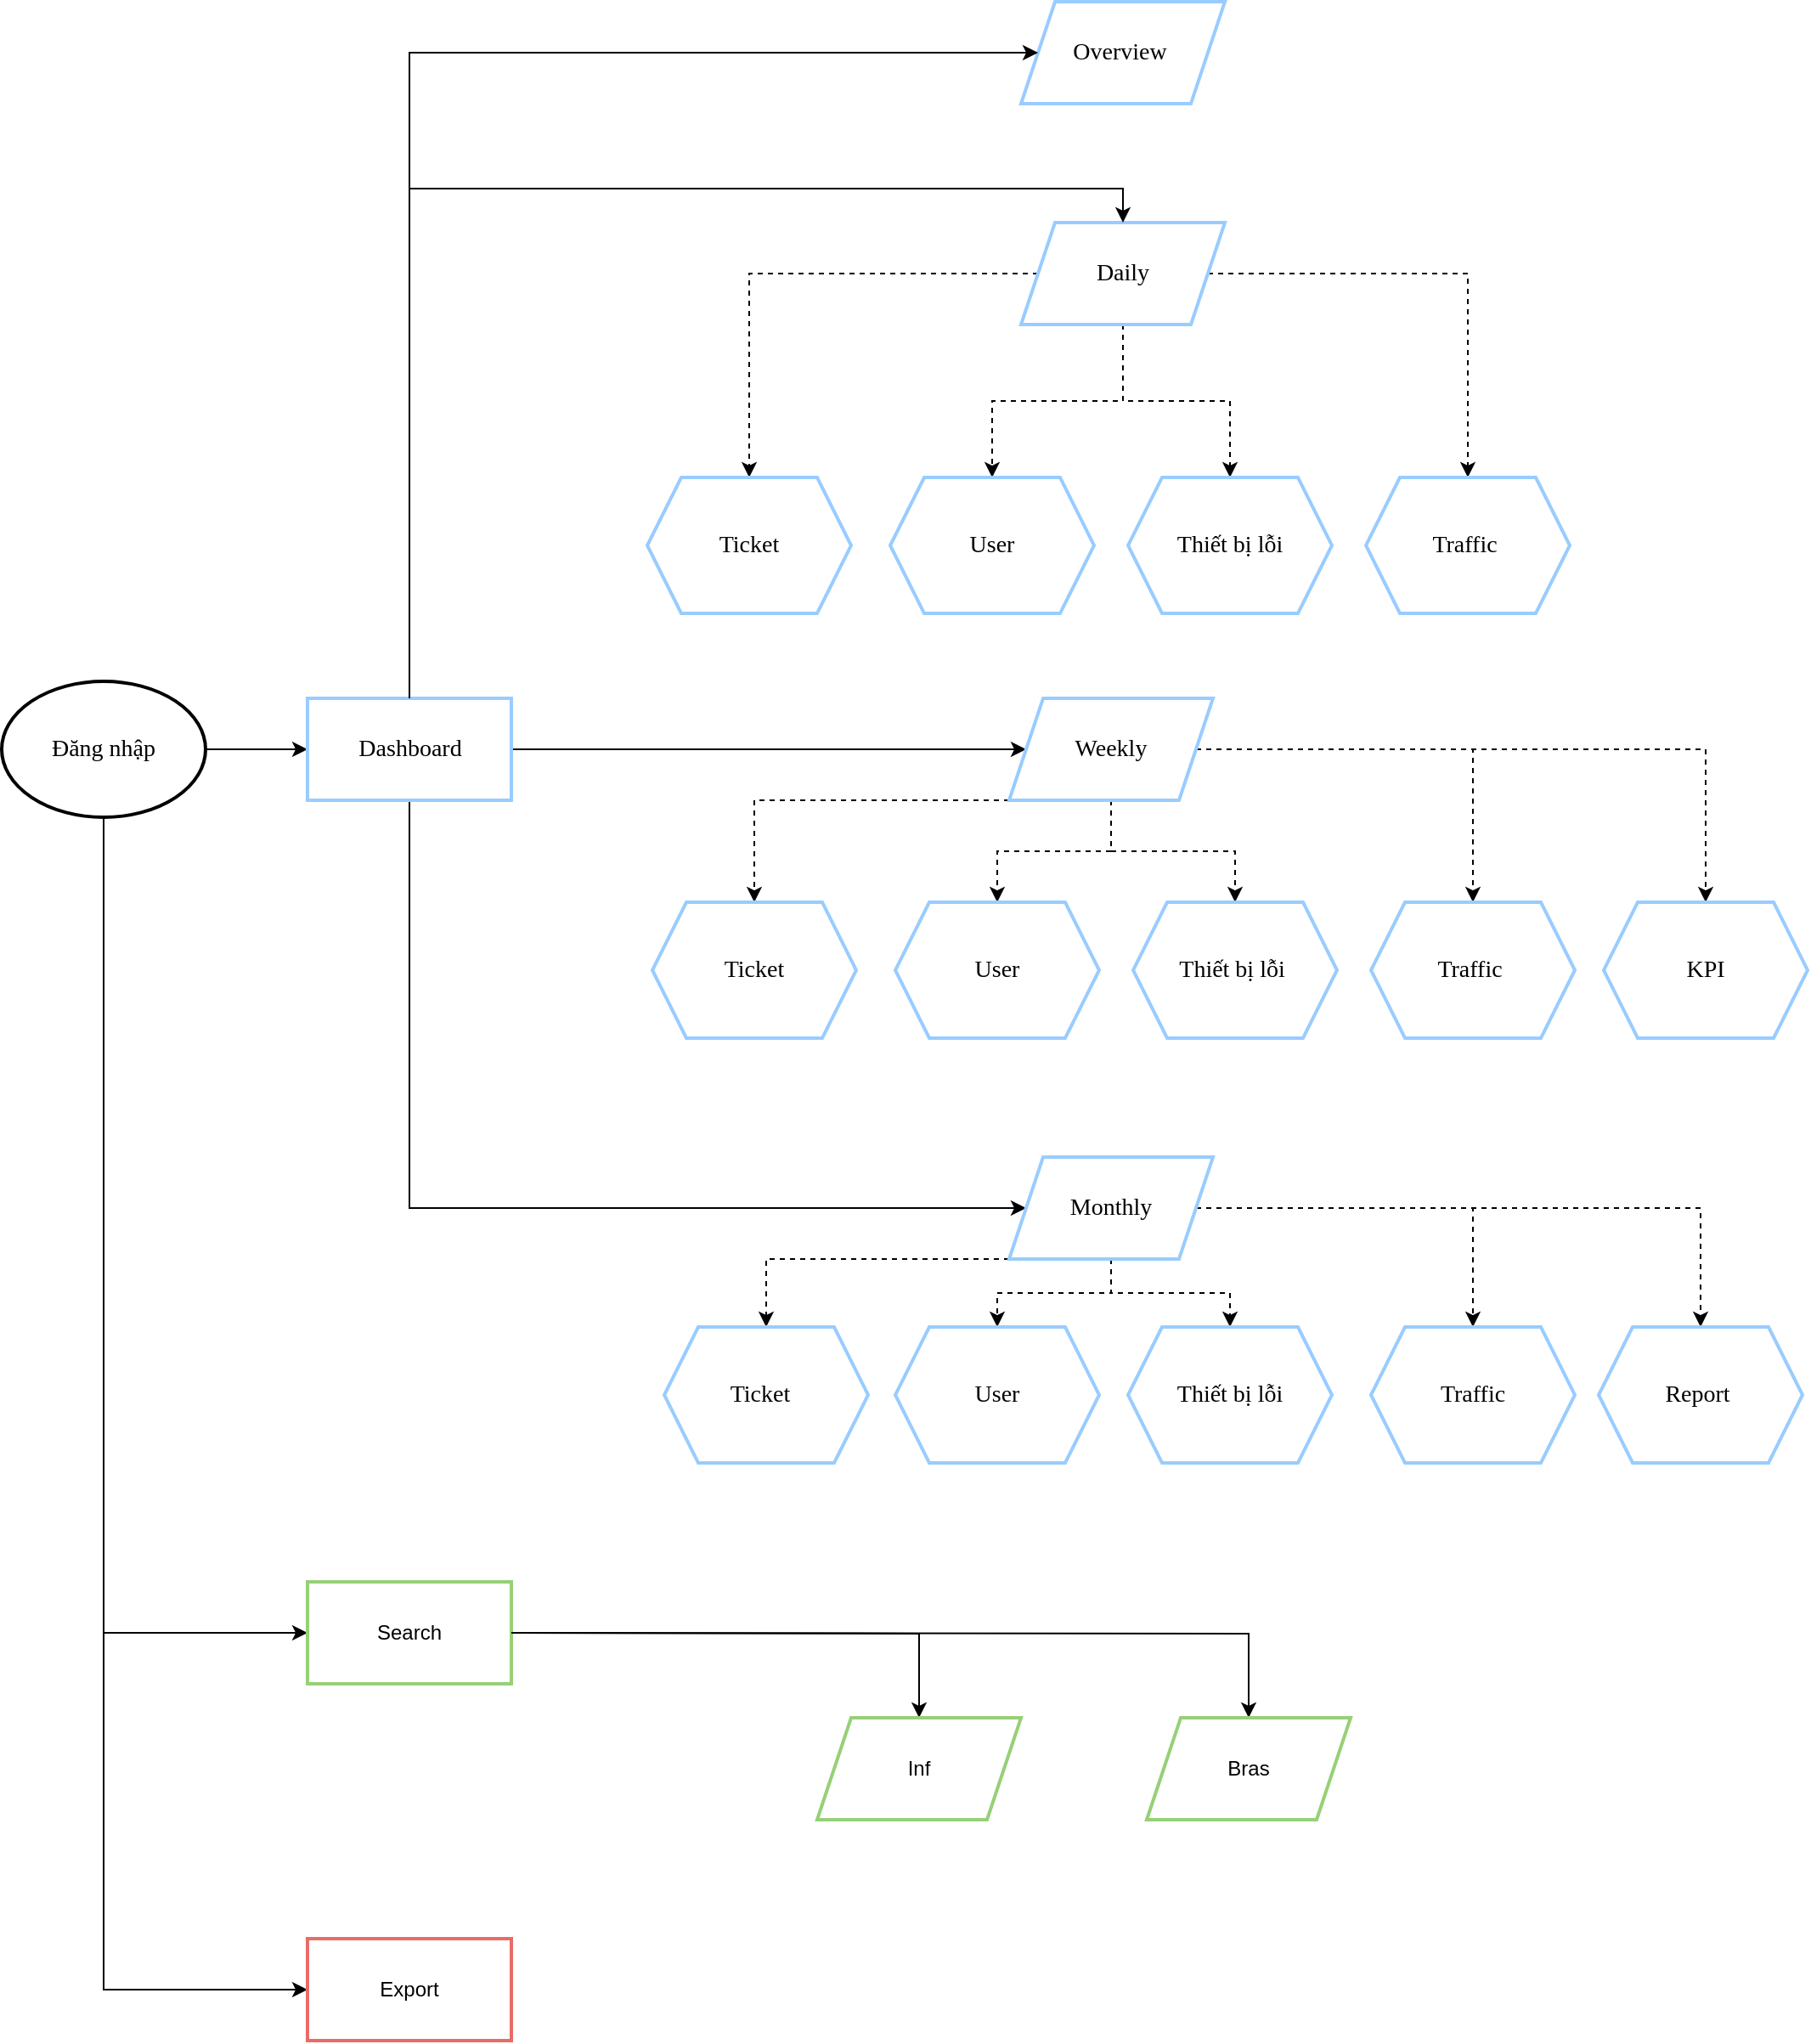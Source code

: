 <mxfile version="15.6.5" type="github">
  <diagram id="n6jucltwdPo0mYIWtgHF" name="Page-1">
    <mxGraphModel dx="2858" dy="2278" grid="1" gridSize="10" guides="1" tooltips="1" connect="1" arrows="1" fold="1" page="1" pageScale="1" pageWidth="827" pageHeight="1169" math="0" shadow="0">
      <root>
        <mxCell id="0" />
        <mxCell id="1" parent="0" />
        <mxCell id="2gzyp7Wlf45YIsgJveDI-5" value="" style="edgeStyle=orthogonalEdgeStyle;rounded=0;orthogonalLoop=1;jettySize=auto;html=1;fontFamily=Times New Roman;fontSize=14;fontColor=default;strokeColor=default;labelBackgroundColor=default;" edge="1" parent="1" source="2gzyp7Wlf45YIsgJveDI-3" target="2gzyp7Wlf45YIsgJveDI-4">
          <mxGeometry relative="1" as="geometry" />
        </mxCell>
        <mxCell id="2gzyp7Wlf45YIsgJveDI-90" value="" style="edgeStyle=orthogonalEdgeStyle;rounded=0;orthogonalLoop=1;jettySize=auto;html=1;labelBackgroundColor=default;fontFamily=Times New Roman;fontSize=14;fontColor=default;strokeColor=default;fillColor=default;" edge="1" parent="1" source="2gzyp7Wlf45YIsgJveDI-3" target="2gzyp7Wlf45YIsgJveDI-89">
          <mxGeometry relative="1" as="geometry">
            <Array as="points">
              <mxPoint x="-320" y="410" />
              <mxPoint x="-320" y="410" />
            </Array>
          </mxGeometry>
        </mxCell>
        <mxCell id="2gzyp7Wlf45YIsgJveDI-92" value="" style="edgeStyle=orthogonalEdgeStyle;rounded=0;orthogonalLoop=1;jettySize=auto;html=1;labelBackgroundColor=default;fontFamily=Times New Roman;fontSize=14;fontColor=default;strokeColor=default;fillColor=default;" edge="1" parent="1" source="2gzyp7Wlf45YIsgJveDI-3" target="2gzyp7Wlf45YIsgJveDI-91">
          <mxGeometry relative="1" as="geometry">
            <Array as="points">
              <mxPoint x="-320" y="890" />
            </Array>
          </mxGeometry>
        </mxCell>
        <mxCell id="2gzyp7Wlf45YIsgJveDI-3" value="&lt;font face=&quot;Times New Roman&quot;&gt;&lt;span style=&quot;font-size: 14px&quot;&gt;Đăng nhập&lt;/span&gt;&lt;/font&gt;" style="strokeWidth=2;html=1;shape=mxgraph.flowchart.start_1;whiteSpace=wrap;fontColor=default;fillColor=default;strokeColor=default;labelBackgroundColor=default;" vertex="1" parent="1">
          <mxGeometry x="-380" y="120" width="120" height="80" as="geometry" />
        </mxCell>
        <mxCell id="2gzyp7Wlf45YIsgJveDI-46" value="" style="edgeStyle=orthogonalEdgeStyle;rounded=0;orthogonalLoop=1;jettySize=auto;html=1;labelBackgroundColor=default;fontFamily=Times New Roman;fontSize=14;fontColor=default;strokeColor=default;" edge="1" parent="1" source="2gzyp7Wlf45YIsgJveDI-4" target="2gzyp7Wlf45YIsgJveDI-45">
          <mxGeometry relative="1" as="geometry" />
        </mxCell>
        <mxCell id="2gzyp7Wlf45YIsgJveDI-66" value="" style="edgeStyle=orthogonalEdgeStyle;rounded=0;orthogonalLoop=1;jettySize=auto;html=1;labelBackgroundColor=default;fontFamily=Times New Roman;fontSize=14;fontColor=default;strokeColor=default;fillColor=default;" edge="1" parent="1" source="2gzyp7Wlf45YIsgJveDI-4" target="2gzyp7Wlf45YIsgJveDI-65">
          <mxGeometry relative="1" as="geometry">
            <Array as="points">
              <mxPoint x="-140" y="340" />
              <mxPoint x="-140" y="340" />
            </Array>
          </mxGeometry>
        </mxCell>
        <mxCell id="2gzyp7Wlf45YIsgJveDI-4" value="Dashboard" style="verticalLabelPosition=middle;verticalAlign=middle;html=1;shape=mxgraph.basic.rect;fillColor2=none;strokeWidth=2;size=20;indent=5;fontFamily=Times New Roman;fontSize=14;fontColor=default;fillColor=default;strokeColor=#99CCFF;labelPosition=center;align=center;labelBackgroundColor=default;" vertex="1" parent="1">
          <mxGeometry x="-200" y="130" width="120" height="60" as="geometry" />
        </mxCell>
        <mxCell id="2gzyp7Wlf45YIsgJveDI-34" value="" style="edgeStyle=orthogonalEdgeStyle;rounded=0;orthogonalLoop=1;jettySize=auto;html=1;labelBackgroundColor=default;fontFamily=Times New Roman;fontSize=14;fontColor=default;strokeColor=default;dashed=1;" edge="1" parent="1" source="2gzyp7Wlf45YIsgJveDI-26" target="2gzyp7Wlf45YIsgJveDI-33">
          <mxGeometry relative="1" as="geometry" />
        </mxCell>
        <mxCell id="2gzyp7Wlf45YIsgJveDI-36" value="" style="edgeStyle=orthogonalEdgeStyle;rounded=0;orthogonalLoop=1;jettySize=auto;html=1;labelBackgroundColor=default;fontFamily=Times New Roman;fontSize=14;fontColor=default;strokeColor=default;dashed=1;" edge="1" parent="1" source="2gzyp7Wlf45YIsgJveDI-26" target="2gzyp7Wlf45YIsgJveDI-35">
          <mxGeometry relative="1" as="geometry" />
        </mxCell>
        <mxCell id="2gzyp7Wlf45YIsgJveDI-38" value="" style="edgeStyle=orthogonalEdgeStyle;rounded=0;orthogonalLoop=1;jettySize=auto;html=1;labelBackgroundColor=default;fontFamily=Times New Roman;fontSize=14;fontColor=default;strokeColor=default;dashed=1;" edge="1" parent="1" source="2gzyp7Wlf45YIsgJveDI-26" target="2gzyp7Wlf45YIsgJveDI-37">
          <mxGeometry relative="1" as="geometry" />
        </mxCell>
        <mxCell id="2gzyp7Wlf45YIsgJveDI-40" value="" style="edgeStyle=orthogonalEdgeStyle;rounded=0;orthogonalLoop=1;jettySize=auto;html=1;labelBackgroundColor=default;fontFamily=Times New Roman;fontSize=14;fontColor=default;strokeColor=default;dashed=1;" edge="1" parent="1" source="2gzyp7Wlf45YIsgJveDI-26" target="2gzyp7Wlf45YIsgJveDI-39">
          <mxGeometry relative="1" as="geometry" />
        </mxCell>
        <mxCell id="2gzyp7Wlf45YIsgJveDI-26" value="Daily" style="shape=parallelogram;perimeter=parallelogramPerimeter;whiteSpace=wrap;html=1;fixedSize=1;fontFamily=Times New Roman;fontSize=14;strokeWidth=2;fillColor=default;strokeColor=#99CCFF;fontColor=default;labelBackgroundColor=default;" vertex="1" parent="1">
          <mxGeometry x="220" y="-150" width="120" height="60" as="geometry" />
        </mxCell>
        <mxCell id="2gzyp7Wlf45YIsgJveDI-33" value="Ticket" style="shape=hexagon;perimeter=hexagonPerimeter2;whiteSpace=wrap;html=1;fixedSize=1;fontFamily=Times New Roman;fontSize=14;strokeWidth=2;fillColor=default;strokeColor=#99CCFF;fontColor=default;labelBackgroundColor=default;" vertex="1" parent="1">
          <mxGeometry width="120" height="80" as="geometry" />
        </mxCell>
        <mxCell id="2gzyp7Wlf45YIsgJveDI-35" value="User" style="shape=hexagon;perimeter=hexagonPerimeter2;whiteSpace=wrap;html=1;fixedSize=1;fontFamily=Times New Roman;fontSize=14;strokeWidth=2;fillColor=default;strokeColor=#99CCFF;fontColor=default;labelBackgroundColor=default;" vertex="1" parent="1">
          <mxGeometry x="143" width="120" height="80" as="geometry" />
        </mxCell>
        <mxCell id="2gzyp7Wlf45YIsgJveDI-37" value="Thiết bị lỗi" style="shape=hexagon;perimeter=hexagonPerimeter2;whiteSpace=wrap;html=1;fixedSize=1;fontFamily=Times New Roman;fontSize=14;strokeWidth=2;fillColor=default;strokeColor=#99CCFF;fontColor=default;labelBackgroundColor=default;" vertex="1" parent="1">
          <mxGeometry x="283" width="120" height="80" as="geometry" />
        </mxCell>
        <mxCell id="2gzyp7Wlf45YIsgJveDI-39" value="Traffic&amp;nbsp;" style="shape=hexagon;perimeter=hexagonPerimeter2;whiteSpace=wrap;html=1;fixedSize=1;fontFamily=Times New Roman;fontSize=14;strokeWidth=2;fillColor=default;strokeColor=#99CCFF;fontColor=default;labelBackgroundColor=default;" vertex="1" parent="1">
          <mxGeometry x="423" width="120" height="80" as="geometry" />
        </mxCell>
        <mxCell id="2gzyp7Wlf45YIsgJveDI-44" value="" style="endArrow=classic;html=1;rounded=0;labelBackgroundColor=default;fontFamily=Times New Roman;fontSize=14;fontColor=default;strokeColor=default;entryX=0.5;entryY=0;entryDx=0;entryDy=0;" edge="1" parent="1" source="2gzyp7Wlf45YIsgJveDI-4" target="2gzyp7Wlf45YIsgJveDI-26">
          <mxGeometry width="50" height="50" relative="1" as="geometry">
            <mxPoint x="50" y="250" as="sourcePoint" />
            <mxPoint x="100" y="200" as="targetPoint" />
            <Array as="points">
              <mxPoint x="-140" y="-170" />
              <mxPoint x="280" y="-170" />
            </Array>
          </mxGeometry>
        </mxCell>
        <mxCell id="2gzyp7Wlf45YIsgJveDI-48" value="" style="edgeStyle=orthogonalEdgeStyle;rounded=0;orthogonalLoop=1;jettySize=auto;html=1;labelBackgroundColor=default;fontFamily=Times New Roman;fontSize=14;fontColor=default;strokeColor=default;fillColor=default;dashed=1;" edge="1" parent="1" source="2gzyp7Wlf45YIsgJveDI-45" target="2gzyp7Wlf45YIsgJveDI-47">
          <mxGeometry relative="1" as="geometry">
            <Array as="points">
              <mxPoint x="63" y="190" />
            </Array>
          </mxGeometry>
        </mxCell>
        <mxCell id="2gzyp7Wlf45YIsgJveDI-50" value="" style="edgeStyle=orthogonalEdgeStyle;rounded=0;orthogonalLoop=1;jettySize=auto;html=1;labelBackgroundColor=default;fontFamily=Times New Roman;fontSize=14;fontColor=default;strokeColor=default;fillColor=default;dashed=1;" edge="1" parent="1" source="2gzyp7Wlf45YIsgJveDI-45" target="2gzyp7Wlf45YIsgJveDI-49">
          <mxGeometry relative="1" as="geometry" />
        </mxCell>
        <mxCell id="2gzyp7Wlf45YIsgJveDI-52" value="" style="edgeStyle=orthogonalEdgeStyle;rounded=0;orthogonalLoop=1;jettySize=auto;html=1;labelBackgroundColor=default;fontFamily=Times New Roman;fontSize=14;fontColor=default;strokeColor=default;fillColor=default;dashed=1;" edge="1" parent="1" source="2gzyp7Wlf45YIsgJveDI-45" target="2gzyp7Wlf45YIsgJveDI-51">
          <mxGeometry relative="1" as="geometry" />
        </mxCell>
        <mxCell id="2gzyp7Wlf45YIsgJveDI-54" value="" style="edgeStyle=orthogonalEdgeStyle;rounded=0;orthogonalLoop=1;jettySize=auto;html=1;labelBackgroundColor=default;fontFamily=Times New Roman;fontSize=14;fontColor=default;strokeColor=default;fillColor=default;dashed=1;" edge="1" parent="1" source="2gzyp7Wlf45YIsgJveDI-45" target="2gzyp7Wlf45YIsgJveDI-53">
          <mxGeometry relative="1" as="geometry" />
        </mxCell>
        <mxCell id="2gzyp7Wlf45YIsgJveDI-56" value="" style="edgeStyle=orthogonalEdgeStyle;rounded=0;orthogonalLoop=1;jettySize=auto;html=1;labelBackgroundColor=default;fontFamily=Times New Roman;fontSize=14;fontColor=default;strokeColor=default;fillColor=default;dashed=1;" edge="1" parent="1" source="2gzyp7Wlf45YIsgJveDI-45" target="2gzyp7Wlf45YIsgJveDI-55">
          <mxGeometry relative="1" as="geometry" />
        </mxCell>
        <mxCell id="2gzyp7Wlf45YIsgJveDI-45" value="Weekly" style="shape=parallelogram;perimeter=parallelogramPerimeter;whiteSpace=wrap;html=1;fixedSize=1;fontFamily=Times New Roman;fontSize=14;strokeWidth=2;fillColor=default;strokeColor=#99CCFF;fontColor=default;" vertex="1" parent="1">
          <mxGeometry x="213" y="130" width="120" height="60" as="geometry" />
        </mxCell>
        <mxCell id="2gzyp7Wlf45YIsgJveDI-47" value="Ticket" style="shape=hexagon;perimeter=hexagonPerimeter2;whiteSpace=wrap;html=1;fixedSize=1;fontFamily=Times New Roman;fontSize=14;strokeWidth=2;fillColor=default;strokeColor=#99CCFF;fontColor=default;labelBackgroundColor=default;" vertex="1" parent="1">
          <mxGeometry x="3" y="250" width="120" height="80" as="geometry" />
        </mxCell>
        <mxCell id="2gzyp7Wlf45YIsgJveDI-49" value="User" style="shape=hexagon;perimeter=hexagonPerimeter2;whiteSpace=wrap;html=1;fixedSize=1;fontFamily=Times New Roman;fontSize=14;strokeWidth=2;fillColor=default;strokeColor=#99CCFF;fontColor=default;labelBackgroundColor=default;" vertex="1" parent="1">
          <mxGeometry x="146" y="250" width="120" height="80" as="geometry" />
        </mxCell>
        <mxCell id="2gzyp7Wlf45YIsgJveDI-51" value="Thiết bị lỗi&amp;nbsp;" style="shape=hexagon;perimeter=hexagonPerimeter2;whiteSpace=wrap;html=1;fixedSize=1;fontFamily=Times New Roman;fontSize=14;strokeWidth=2;fillColor=default;strokeColor=#99CCFF;fontColor=default;labelBackgroundColor=default;" vertex="1" parent="1">
          <mxGeometry x="286" y="250" width="120" height="80" as="geometry" />
        </mxCell>
        <mxCell id="2gzyp7Wlf45YIsgJveDI-53" value="Traffic&amp;nbsp;" style="shape=hexagon;perimeter=hexagonPerimeter2;whiteSpace=wrap;html=1;fixedSize=1;fontFamily=Times New Roman;fontSize=14;strokeWidth=2;fillColor=default;strokeColor=#99CCFF;fontColor=default;labelBackgroundColor=default;" vertex="1" parent="1">
          <mxGeometry x="426" y="250" width="120" height="80" as="geometry" />
        </mxCell>
        <mxCell id="2gzyp7Wlf45YIsgJveDI-55" value="KPI" style="shape=hexagon;perimeter=hexagonPerimeter2;whiteSpace=wrap;html=1;fixedSize=1;fontFamily=Times New Roman;fontSize=14;strokeWidth=2;fillColor=default;strokeColor=#99CCFF;fontColor=default;labelBackgroundColor=default;" vertex="1" parent="1">
          <mxGeometry x="563" y="250" width="120" height="80" as="geometry" />
        </mxCell>
        <mxCell id="2gzyp7Wlf45YIsgJveDI-74" value="" style="edgeStyle=orthogonalEdgeStyle;rounded=0;orthogonalLoop=1;jettySize=auto;html=1;labelBackgroundColor=default;fontFamily=Times New Roman;fontSize=14;fontColor=default;strokeColor=default;fillColor=default;dashed=1;" edge="1" parent="1" source="2gzyp7Wlf45YIsgJveDI-65" target="2gzyp7Wlf45YIsgJveDI-73">
          <mxGeometry relative="1" as="geometry">
            <Array as="points">
              <mxPoint x="70" y="460" />
            </Array>
          </mxGeometry>
        </mxCell>
        <mxCell id="2gzyp7Wlf45YIsgJveDI-76" value="" style="edgeStyle=orthogonalEdgeStyle;rounded=0;orthogonalLoop=1;jettySize=auto;html=1;labelBackgroundColor=default;fontFamily=Times New Roman;fontSize=14;fontColor=default;strokeColor=default;fillColor=default;dashed=1;" edge="1" parent="1" source="2gzyp7Wlf45YIsgJveDI-65" target="2gzyp7Wlf45YIsgJveDI-75">
          <mxGeometry relative="1" as="geometry" />
        </mxCell>
        <mxCell id="2gzyp7Wlf45YIsgJveDI-78" value="" style="edgeStyle=orthogonalEdgeStyle;rounded=0;orthogonalLoop=1;jettySize=auto;html=1;labelBackgroundColor=default;fontFamily=Times New Roman;fontSize=14;fontColor=default;strokeColor=default;fillColor=default;dashed=1;" edge="1" parent="1" source="2gzyp7Wlf45YIsgJveDI-65" target="2gzyp7Wlf45YIsgJveDI-77">
          <mxGeometry relative="1" as="geometry" />
        </mxCell>
        <mxCell id="2gzyp7Wlf45YIsgJveDI-80" value="" style="edgeStyle=orthogonalEdgeStyle;rounded=0;orthogonalLoop=1;jettySize=auto;html=1;labelBackgroundColor=default;fontFamily=Times New Roman;fontSize=14;fontColor=default;strokeColor=default;fillColor=default;dashed=1;" edge="1" parent="1" source="2gzyp7Wlf45YIsgJveDI-65" target="2gzyp7Wlf45YIsgJveDI-79">
          <mxGeometry relative="1" as="geometry">
            <Array as="points">
              <mxPoint x="486" y="430" />
            </Array>
          </mxGeometry>
        </mxCell>
        <mxCell id="2gzyp7Wlf45YIsgJveDI-83" value="" style="edgeStyle=orthogonalEdgeStyle;rounded=0;orthogonalLoop=1;jettySize=auto;html=1;labelBackgroundColor=default;fontFamily=Times New Roman;fontSize=14;fontColor=default;strokeColor=default;fillColor=default;entryX=0.5;entryY=0;entryDx=0;entryDy=0;dashed=1;" edge="1" parent="1" source="2gzyp7Wlf45YIsgJveDI-65" target="2gzyp7Wlf45YIsgJveDI-81">
          <mxGeometry relative="1" as="geometry" />
        </mxCell>
        <mxCell id="2gzyp7Wlf45YIsgJveDI-65" value="Monthly" style="shape=parallelogram;perimeter=parallelogramPerimeter;whiteSpace=wrap;html=1;fixedSize=1;fontFamily=Times New Roman;fontSize=14;strokeWidth=2;labelBackgroundColor=default;fillColor=default;strokeColor=#99CCFF;fontColor=default;" vertex="1" parent="1">
          <mxGeometry x="213" y="400" width="120" height="60" as="geometry" />
        </mxCell>
        <mxCell id="2gzyp7Wlf45YIsgJveDI-73" value="Ticket&amp;nbsp;&amp;nbsp;" style="shape=hexagon;perimeter=hexagonPerimeter2;whiteSpace=wrap;html=1;fixedSize=1;fontFamily=Times New Roman;fontSize=14;strokeWidth=2;labelBackgroundColor=default;fillColor=default;strokeColor=#99CCFF;fontColor=default;" vertex="1" parent="1">
          <mxGeometry x="10" y="500" width="120" height="80" as="geometry" />
        </mxCell>
        <mxCell id="2gzyp7Wlf45YIsgJveDI-75" value="User" style="shape=hexagon;perimeter=hexagonPerimeter2;whiteSpace=wrap;html=1;fixedSize=1;fontFamily=Times New Roman;fontSize=14;strokeWidth=2;labelBackgroundColor=default;fillColor=default;strokeColor=#99CCFF;fontColor=default;" vertex="1" parent="1">
          <mxGeometry x="146" y="500" width="120" height="80" as="geometry" />
        </mxCell>
        <mxCell id="2gzyp7Wlf45YIsgJveDI-77" value="Thiết bị lỗi" style="shape=hexagon;perimeter=hexagonPerimeter2;whiteSpace=wrap;html=1;fixedSize=1;fontFamily=Times New Roman;fontSize=14;strokeWidth=2;labelBackgroundColor=default;fillColor=default;strokeColor=#99CCFF;fontColor=default;" vertex="1" parent="1">
          <mxGeometry x="283" y="500" width="120" height="80" as="geometry" />
        </mxCell>
        <mxCell id="2gzyp7Wlf45YIsgJveDI-79" value="Traffic" style="shape=hexagon;perimeter=hexagonPerimeter2;whiteSpace=wrap;html=1;fixedSize=1;fontFamily=Times New Roman;fontSize=14;strokeWidth=2;labelBackgroundColor=default;fillColor=default;strokeColor=#99CCFF;fontColor=default;" vertex="1" parent="1">
          <mxGeometry x="426" y="500" width="120" height="80" as="geometry" />
        </mxCell>
        <mxCell id="2gzyp7Wlf45YIsgJveDI-81" value="Report&amp;nbsp;" style="shape=hexagon;perimeter=hexagonPerimeter2;whiteSpace=wrap;html=1;fixedSize=1;fontFamily=Times New Roman;fontSize=14;strokeWidth=2;labelBackgroundColor=default;fillColor=default;strokeColor=#99CCFF;fontColor=default;" vertex="1" parent="1">
          <mxGeometry x="560" y="500" width="120" height="80" as="geometry" />
        </mxCell>
        <mxCell id="2gzyp7Wlf45YIsgJveDI-85" value="Overview&amp;nbsp;" style="shape=parallelogram;perimeter=parallelogramPerimeter;whiteSpace=wrap;html=1;fixedSize=1;labelBackgroundColor=default;fontFamily=Times New Roman;fontSize=14;fontColor=default;strokeColor=#99CCFF;strokeWidth=2;fillColor=default;" vertex="1" parent="1">
          <mxGeometry x="220" y="-280" width="120" height="60" as="geometry" />
        </mxCell>
        <mxCell id="2gzyp7Wlf45YIsgJveDI-86" value="" style="endArrow=classic;html=1;rounded=0;labelBackgroundColor=default;fontFamily=Times New Roman;fontSize=14;fontColor=default;strokeColor=default;fillColor=default;" edge="1" parent="1" target="2gzyp7Wlf45YIsgJveDI-85">
          <mxGeometry width="50" height="50" relative="1" as="geometry">
            <mxPoint x="-140" y="-170" as="sourcePoint" />
            <mxPoint y="-150" as="targetPoint" />
            <Array as="points">
              <mxPoint x="-140" y="-250" />
            </Array>
          </mxGeometry>
        </mxCell>
        <mxCell id="2gzyp7Wlf45YIsgJveDI-89" value="Search" style="whiteSpace=wrap;html=1;strokeWidth=2;labelBackgroundColor=default;fillColor=default;strokeColor=#97D077;fontColor=default;" vertex="1" parent="1">
          <mxGeometry x="-200" y="650" width="120" height="60" as="geometry" />
        </mxCell>
        <mxCell id="2gzyp7Wlf45YIsgJveDI-94" value="" style="edgeStyle=orthogonalEdgeStyle;rounded=0;orthogonalLoop=1;jettySize=auto;html=1;labelBackgroundColor=default;fontFamily=Times New Roman;fontSize=14;fontColor=default;strokeColor=default;fillColor=default;" edge="1" parent="1" target="2gzyp7Wlf45YIsgJveDI-93">
          <mxGeometry relative="1" as="geometry">
            <mxPoint x="-80" y="680" as="sourcePoint" />
          </mxGeometry>
        </mxCell>
        <mxCell id="2gzyp7Wlf45YIsgJveDI-96" value="" style="edgeStyle=orthogonalEdgeStyle;rounded=0;orthogonalLoop=1;jettySize=auto;html=1;labelBackgroundColor=default;fontFamily=Times New Roman;fontSize=14;fontColor=default;strokeColor=default;fillColor=default;" edge="1" parent="1" target="2gzyp7Wlf45YIsgJveDI-95">
          <mxGeometry relative="1" as="geometry">
            <mxPoint x="-80" y="680" as="sourcePoint" />
          </mxGeometry>
        </mxCell>
        <mxCell id="2gzyp7Wlf45YIsgJveDI-91" value="Export" style="whiteSpace=wrap;html=1;strokeWidth=2;labelBackgroundColor=default;fillColor=default;strokeColor=#EA6B66;fontColor=default;" vertex="1" parent="1">
          <mxGeometry x="-200" y="860" width="120" height="60" as="geometry" />
        </mxCell>
        <mxCell id="2gzyp7Wlf45YIsgJveDI-93" value="Inf" style="shape=parallelogram;perimeter=parallelogramPerimeter;whiteSpace=wrap;html=1;fixedSize=1;strokeWidth=2;labelBackgroundColor=default;fillColor=default;strokeColor=#97D077;fontColor=default;" vertex="1" parent="1">
          <mxGeometry x="100" y="730" width="120" height="60" as="geometry" />
        </mxCell>
        <mxCell id="2gzyp7Wlf45YIsgJveDI-95" value="Bras" style="shape=parallelogram;perimeter=parallelogramPerimeter;whiteSpace=wrap;html=1;fixedSize=1;strokeWidth=2;labelBackgroundColor=default;fillColor=default;strokeColor=#97D077;fontColor=default;" vertex="1" parent="1">
          <mxGeometry x="294" y="730" width="120" height="60" as="geometry" />
        </mxCell>
      </root>
    </mxGraphModel>
  </diagram>
</mxfile>
